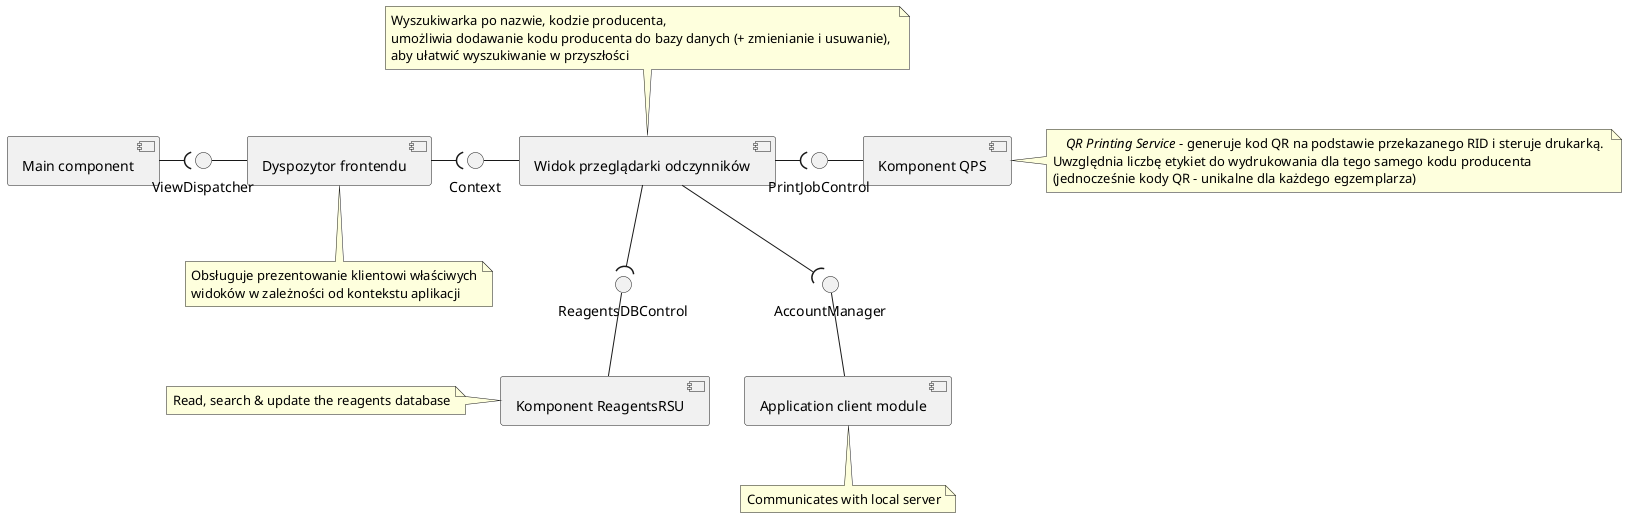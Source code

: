 @startuml

[Main component] as CMain

[Dyspozytor frontendu] as CRouter

[Widok przeglądarki odczynników] as VCBrowser

[Komponent QPS] as CPrintingService

[Komponent ReagentsRSU] as CReagentsRSU

[Application client module] as CAppClient

note top of VCBrowser
    Wyszukiwarka po nazwie, kodzie producenta,
    umożliwia dodawanie kodu producenta do bazy danych (+ zmienianie i usuwanie), 
    aby ułatwić wyszukiwanie w przyszłości
end note

note bottom of CRouter
    Obsługuje prezentowanie klientowi właściwych
    widoków w zależności od kontekstu aplikacji
end note

note right of CPrintingService
    //QR Printing Service// - generuje kod QR na podstawie przekazanego RID i steruje drukarką. 
Uwzględnia liczbę etykiet do wydrukowania dla tego samego kodu producenta 
(jednocześnie kody QR - unikalne dla każdego egzemplarza)
end note

note left of CReagentsRSU
    Read, search & update the reagents database
end note

note bottom of CAppClient
Communicates with local server
end note
    

CRouter -right-( Context
VCBrowser -left- Context 
VCBrowser -right-( PrintJobControl
CPrintingService -left- PrintJobControl

VCBrowser -down-( ReagentsDBControl
CReagentsRSU -up- ReagentsDBControl

VCBrowser -down-( AccountManager
CAppClient -up- AccountManager

CMain -right-( ViewDispatcher
CRouter -left- ViewDispatcher

@enduml